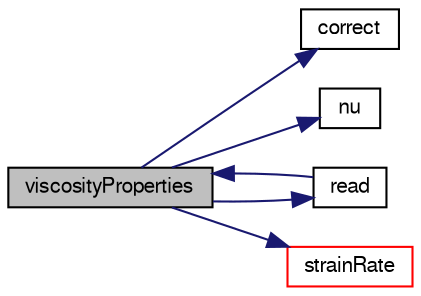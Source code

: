 digraph "viscosityProperties"
{
  bgcolor="transparent";
  edge [fontname="FreeSans",fontsize="10",labelfontname="FreeSans",labelfontsize="10"];
  node [fontname="FreeSans",fontsize="10",shape=record];
  rankdir="LR";
  Node14 [label="viscosityProperties",height=0.2,width=0.4,color="black", fillcolor="grey75", style="filled", fontcolor="black"];
  Node14 -> Node15 [color="midnightblue",fontsize="10",style="solid",fontname="FreeSans"];
  Node15 [label="correct",height=0.2,width=0.4,color="black",URL="$a30514.html#a7e204aa62fa1c1f527e8f1c62dc62061",tooltip="Correct the laminar viscosity. "];
  Node14 -> Node16 [color="midnightblue",fontsize="10",style="solid",fontname="FreeSans"];
  Node16 [label="nu",height=0.2,width=0.4,color="black",URL="$a30514.html#ad5f81fcd6f7d0ddad1a5fe2a8f08bb3f",tooltip="Return the laminar viscosity. "];
  Node14 -> Node17 [color="midnightblue",fontsize="10",style="solid",fontname="FreeSans"];
  Node17 [label="read",height=0.2,width=0.4,color="black",URL="$a30514.html#af5af8741714c81b5fafbf9eaea75abdb",tooltip="Read transportProperties dictionary. "];
  Node17 -> Node14 [color="midnightblue",fontsize="10",style="solid",fontname="FreeSans"];
  Node14 -> Node18 [color="midnightblue",fontsize="10",style="solid",fontname="FreeSans"];
  Node18 [label="strainRate",height=0.2,width=0.4,color="red",URL="$a30514.html#a6dcc9e521e5642db390e2c2947fcc25e",tooltip="Return the strain rate. "];
}
